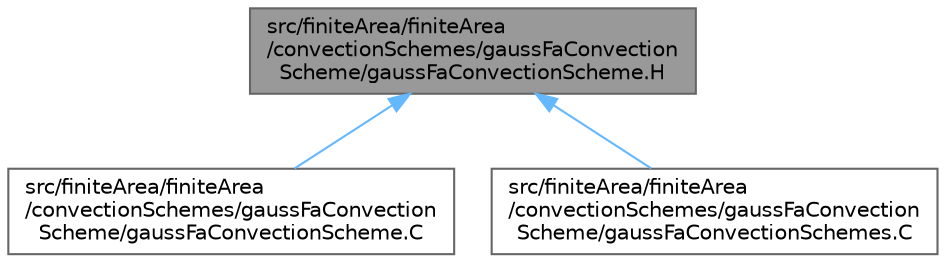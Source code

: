 digraph "src/finiteArea/finiteArea/convectionSchemes/gaussFaConvectionScheme/gaussFaConvectionScheme.H"
{
 // LATEX_PDF_SIZE
  bgcolor="transparent";
  edge [fontname=Helvetica,fontsize=10,labelfontname=Helvetica,labelfontsize=10];
  node [fontname=Helvetica,fontsize=10,shape=box,height=0.2,width=0.4];
  Node1 [id="Node000001",label="src/finiteArea/finiteArea\l/convectionSchemes/gaussFaConvection\lScheme/gaussFaConvectionScheme.H",height=0.2,width=0.4,color="gray40", fillcolor="grey60", style="filled", fontcolor="black",tooltip=" "];
  Node1 -> Node2 [id="edge1_Node000001_Node000002",dir="back",color="steelblue1",style="solid",tooltip=" "];
  Node2 [id="Node000002",label="src/finiteArea/finiteArea\l/convectionSchemes/gaussFaConvection\lScheme/gaussFaConvectionScheme.C",height=0.2,width=0.4,color="grey40", fillcolor="white", style="filled",URL="$gaussFaConvectionScheme_8C.html",tooltip=" "];
  Node1 -> Node3 [id="edge2_Node000001_Node000003",dir="back",color="steelblue1",style="solid",tooltip=" "];
  Node3 [id="Node000003",label="src/finiteArea/finiteArea\l/convectionSchemes/gaussFaConvection\lScheme/gaussFaConvectionSchemes.C",height=0.2,width=0.4,color="grey40", fillcolor="white", style="filled",URL="$gaussFaConvectionSchemes_8C.html",tooltip=" "];
}
